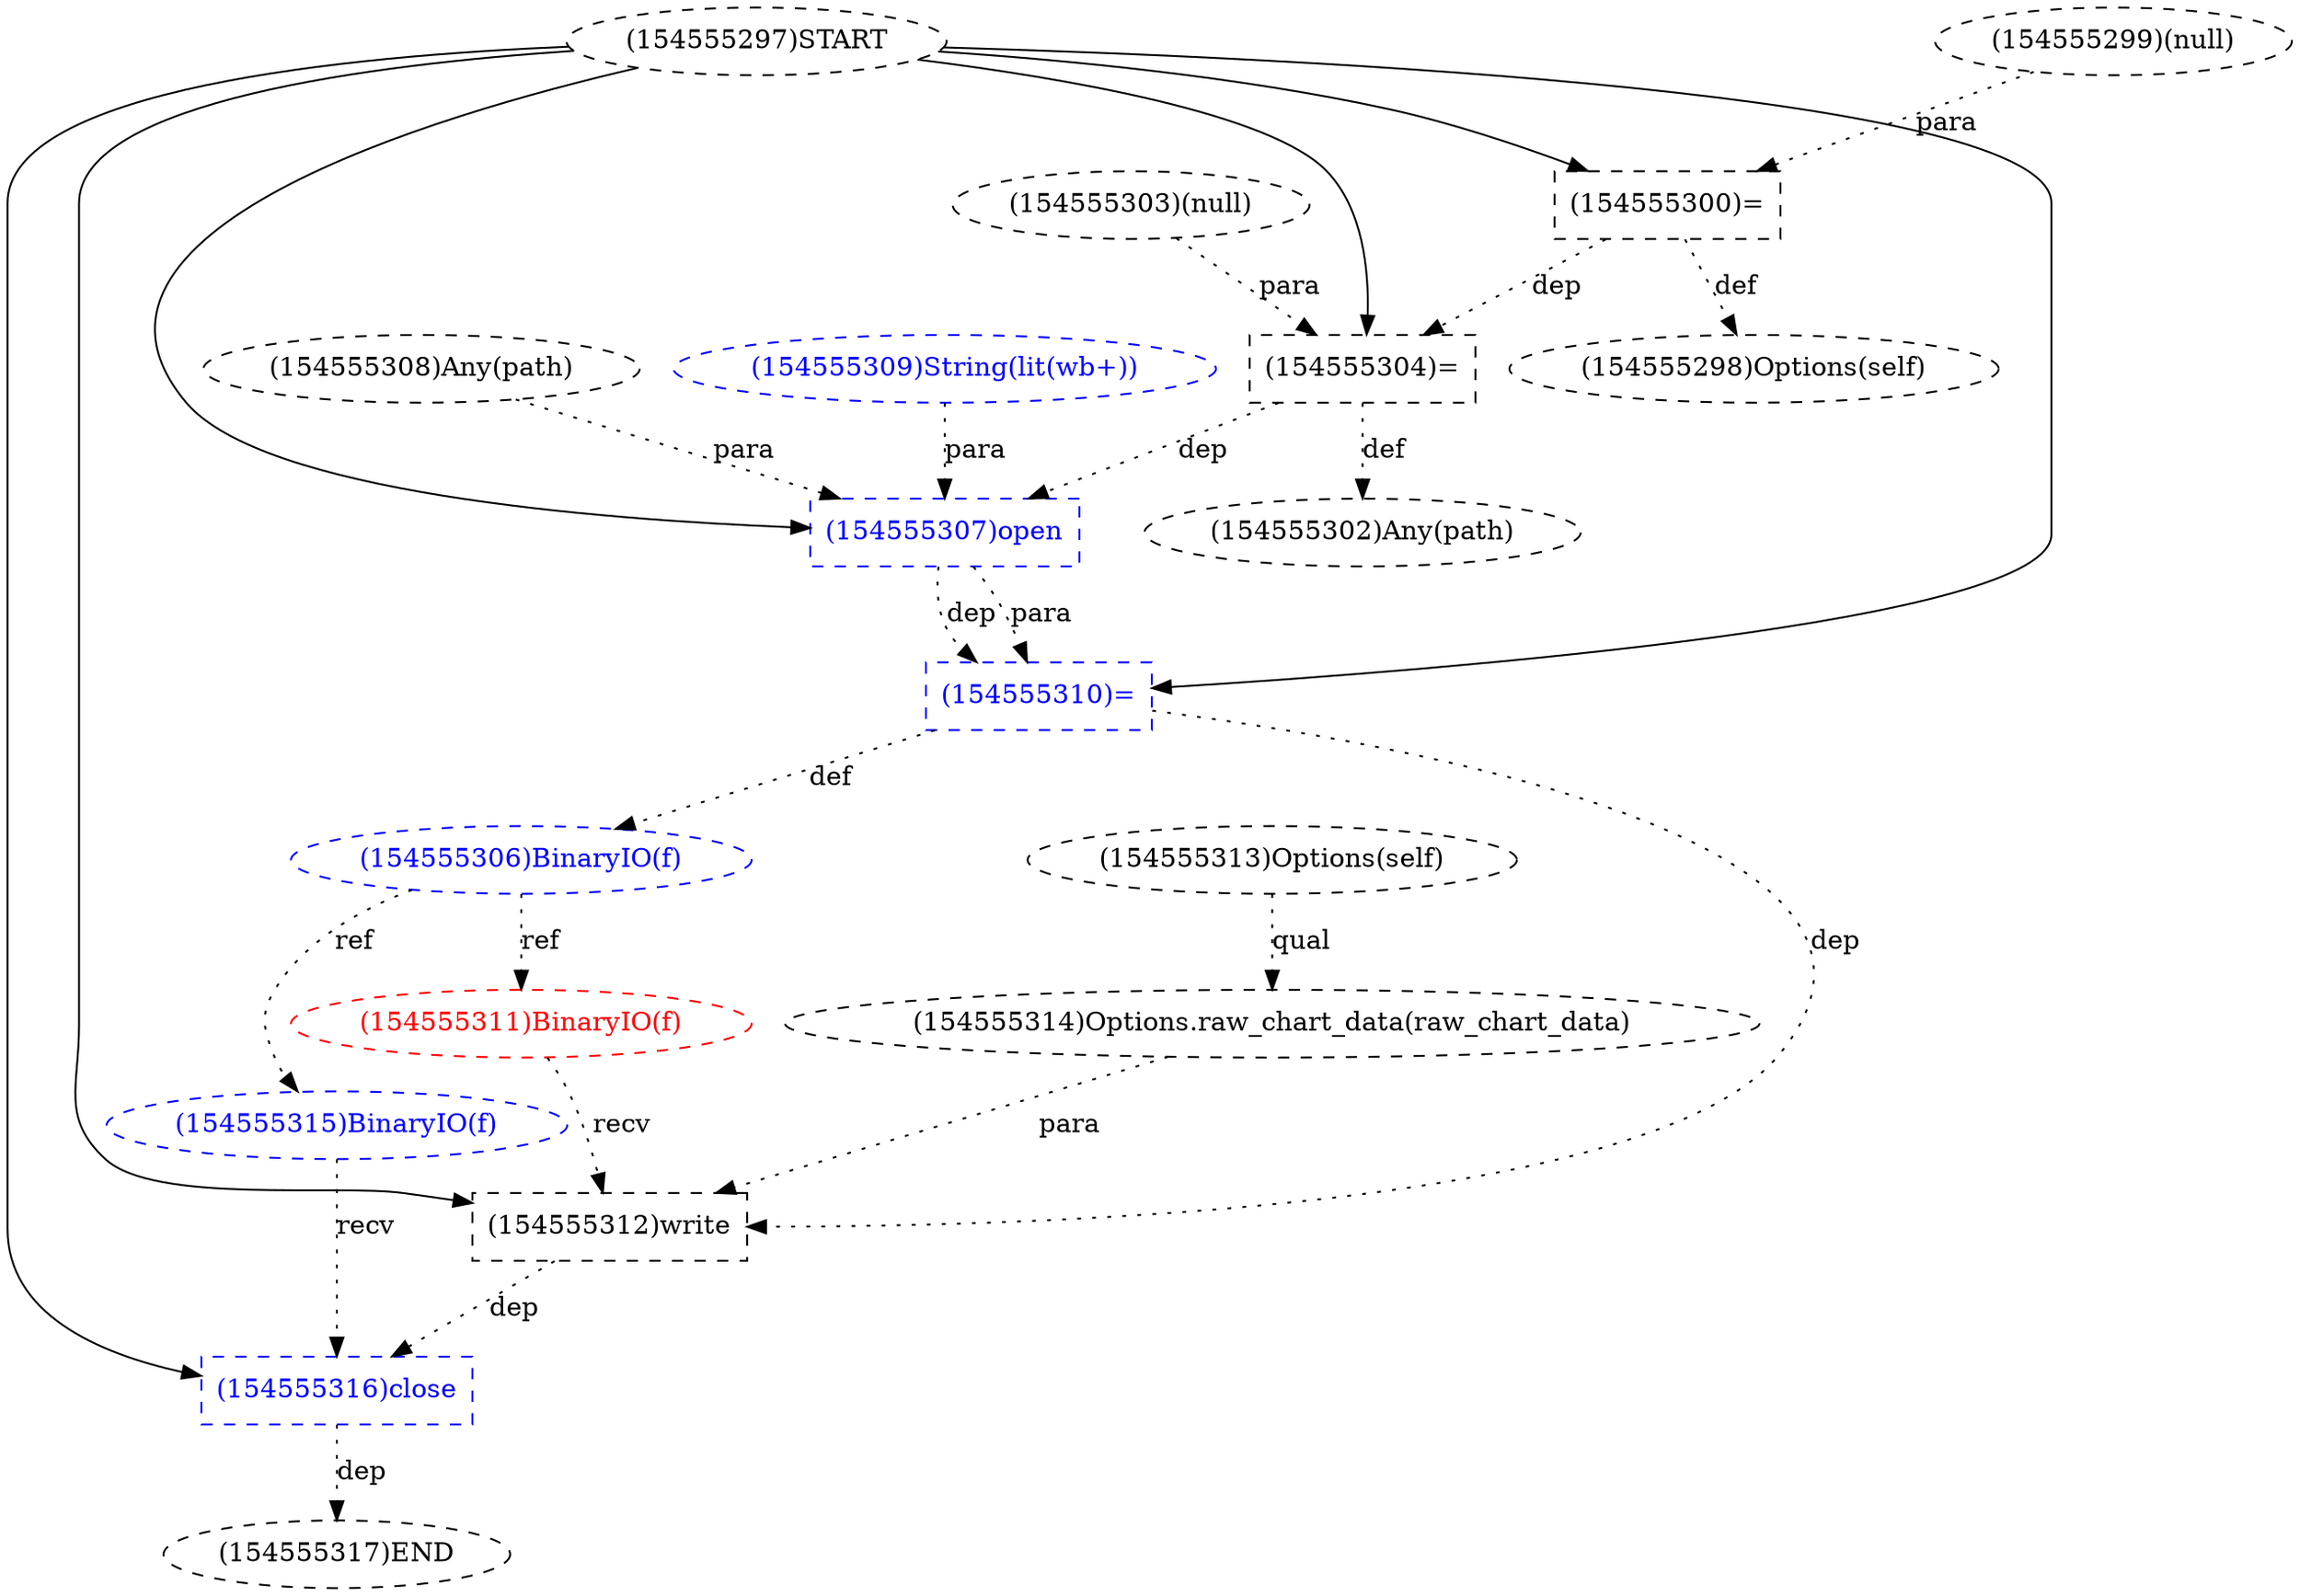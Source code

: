 digraph G {
1 [label="(154555297)START" style=dashed]
2 [label="(154555313)Options(self)" shape=ellipse style=dashed]
3 [label="(154555306)BinaryIO(f)" shape=ellipse style=dashed color=blue fontcolor=blue]
4 [label="(154555303)(null)" shape=ellipse style=dashed]
5 [label="(154555299)(null)" shape=ellipse style=dashed]
6 [label="(154555309)String(lit(wb+))" shape=ellipse style=dashed color=blue fontcolor=blue]
7 [label="(154555315)BinaryIO(f)" shape=ellipse style=dashed color=blue fontcolor=blue]
8 [label="(154555307)open" shape=box style=dashed color=blue fontcolor=blue]
9 [label="(154555310)=" shape=box style=dashed color=blue fontcolor=blue]
10 [label="(154555300)=" shape=box style=dashed]
11 [label="(154555316)close" shape=box style=dashed color=blue fontcolor=blue]
12 [label="(154555302)Any(path)" shape=ellipse style=dashed]
13 [label="(154555304)=" shape=box style=dashed]
14 [label="(154555308)Any(path)" shape=ellipse style=dashed]
15 [label="(154555314)Options.raw_chart_data(raw_chart_data)" shape=ellipse style=dashed]
16 [label="(154555298)Options(self)" shape=ellipse style=dashed]
17 [label="(154555311)BinaryIO(f)" shape=ellipse style=dashed color=red fontcolor=red]
18 [label="(154555312)write" shape=box style=dashed]
19 [label="(154555317)END" style=dashed]
9 -> 3 [label="def" style=dotted];
3 -> 7 [label="ref" style=dotted];
1 -> 8 [label="" style=solid];
14 -> 8 [label="para" style=dotted];
6 -> 8 [label="para" style=dotted];
13 -> 8 [label="dep" style=dotted];
1 -> 9 [label="" style=solid];
8 -> 9 [label="dep" style=dotted];
8 -> 9 [label="para" style=dotted];
1 -> 10 [label="" style=solid];
5 -> 10 [label="para" style=dotted];
1 -> 11 [label="" style=solid];
7 -> 11 [label="recv" style=dotted];
18 -> 11 [label="dep" style=dotted];
13 -> 12 [label="def" style=dotted];
1 -> 13 [label="" style=solid];
4 -> 13 [label="para" style=dotted];
10 -> 13 [label="dep" style=dotted];
2 -> 15 [label="qual" style=dotted];
10 -> 16 [label="def" style=dotted];
3 -> 17 [label="ref" style=dotted];
1 -> 18 [label="" style=solid];
17 -> 18 [label="recv" style=dotted];
15 -> 18 [label="para" style=dotted];
9 -> 18 [label="dep" style=dotted];
11 -> 19 [label="dep" style=dotted];
}